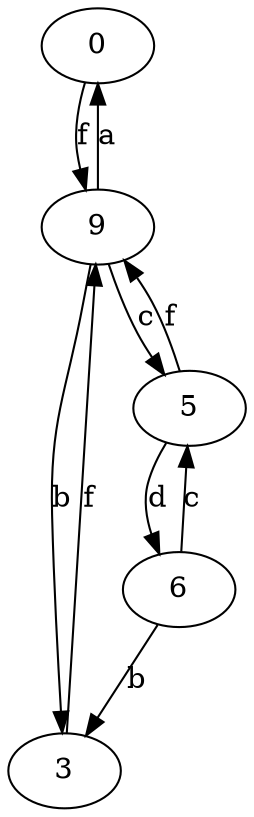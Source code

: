 strict digraph  {
0;
3;
5;
6;
9;
0 -> 9  [label=f];
3 -> 9  [label=f];
5 -> 6  [label=d];
5 -> 9  [label=f];
6 -> 3  [label=b];
6 -> 5  [label=c];
9 -> 0  [label=a];
9 -> 3  [label=b];
9 -> 5  [label=c];
}
